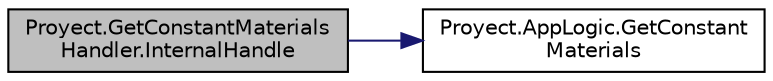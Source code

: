 digraph "Proyect.GetConstantMaterialsHandler.InternalHandle"
{
 // INTERACTIVE_SVG=YES
 // LATEX_PDF_SIZE
  edge [fontname="Helvetica",fontsize="10",labelfontname="Helvetica",labelfontsize="10"];
  node [fontname="Helvetica",fontsize="10",shape=record];
  rankdir="LR";
  Node1 [label="Proyect.GetConstantMaterials\lHandler.InternalHandle",height=0.2,width=0.4,color="black", fillcolor="grey75", style="filled", fontcolor="black",tooltip="Procesa el mensaje \"/registrar\" y retorna true; retorna false en caso contrario."];
  Node1 -> Node2 [color="midnightblue",fontsize="10",style="solid",fontname="Helvetica"];
  Node2 [label="Proyect.AppLogic.GetConstant\lMaterials",height=0.2,width=0.4,color="black", fillcolor="white", style="filled",URL="$classProyect_1_1AppLogic.html#af07732a8c8c274058b48d90aea1b1794",tooltip="Metodo que devuelve un string con la lista de materiales constantes. Por expert tiene esta responsabi..."];
}
